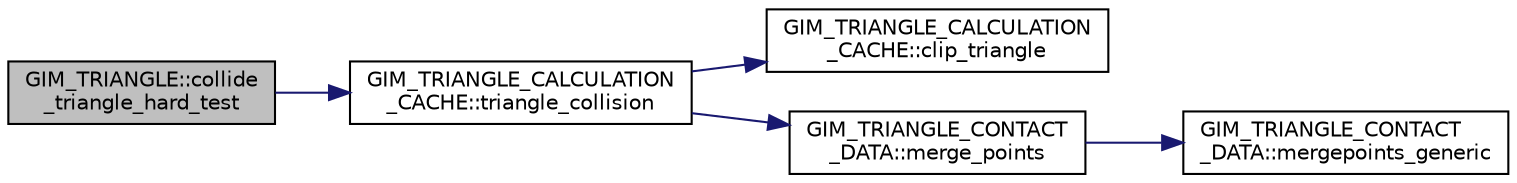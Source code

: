 digraph "GIM_TRIANGLE::collide_triangle_hard_test"
{
  edge [fontname="Helvetica",fontsize="10",labelfontname="Helvetica",labelfontsize="10"];
  node [fontname="Helvetica",fontsize="10",shape=record];
  rankdir="LR";
  Node1 [label="GIM_TRIANGLE::collide\l_triangle_hard_test",height=0.2,width=0.4,color="black", fillcolor="grey75", style="filled", fontcolor="black"];
  Node1 -> Node2 [color="midnightblue",fontsize="10",style="solid",fontname="Helvetica"];
  Node2 [label="GIM_TRIANGLE_CALCULATION\l_CACHE::triangle_collision",height=0.2,width=0.4,color="black", fillcolor="white", style="filled",URL="$class_g_i_m___t_r_i_a_n_g_l_e___c_a_l_c_u_l_a_t_i_o_n___c_a_c_h_e.html#ae9c1727c7a906900043eab45b25cbf50",tooltip="collides by two sides "];
  Node2 -> Node3 [color="midnightblue",fontsize="10",style="solid",fontname="Helvetica"];
  Node3 [label="GIM_TRIANGLE_CALCULATION\l_CACHE::clip_triangle",height=0.2,width=0.4,color="black", fillcolor="white", style="filled",URL="$class_g_i_m___t_r_i_a_n_g_l_e___c_a_l_c_u_l_a_t_i_o_n___c_a_c_h_e.html#ac07d15d399c84583e1c5411a379f85bb",tooltip="clip triangle "];
  Node2 -> Node4 [color="midnightblue",fontsize="10",style="solid",fontname="Helvetica"];
  Node4 [label="GIM_TRIANGLE_CONTACT\l_DATA::merge_points",height=0.2,width=0.4,color="black", fillcolor="white", style="filled",URL="$struct_g_i_m___t_r_i_a_n_g_l_e___c_o_n_t_a_c_t___d_a_t_a.html#a4d3e25d735f8e5111bb54dd764cbb041",tooltip="classify points that are closer "];
  Node4 -> Node5 [color="midnightblue",fontsize="10",style="solid",fontname="Helvetica"];
  Node5 [label="GIM_TRIANGLE_CONTACT\l_DATA::mergepoints_generic",height=0.2,width=0.4,color="black", fillcolor="white", style="filled",URL="$struct_g_i_m___t_r_i_a_n_g_l_e___c_o_n_t_a_c_t___d_a_t_a.html#a159d51dfe240909dda5436304a655500",tooltip="classify points that are closer "];
}

